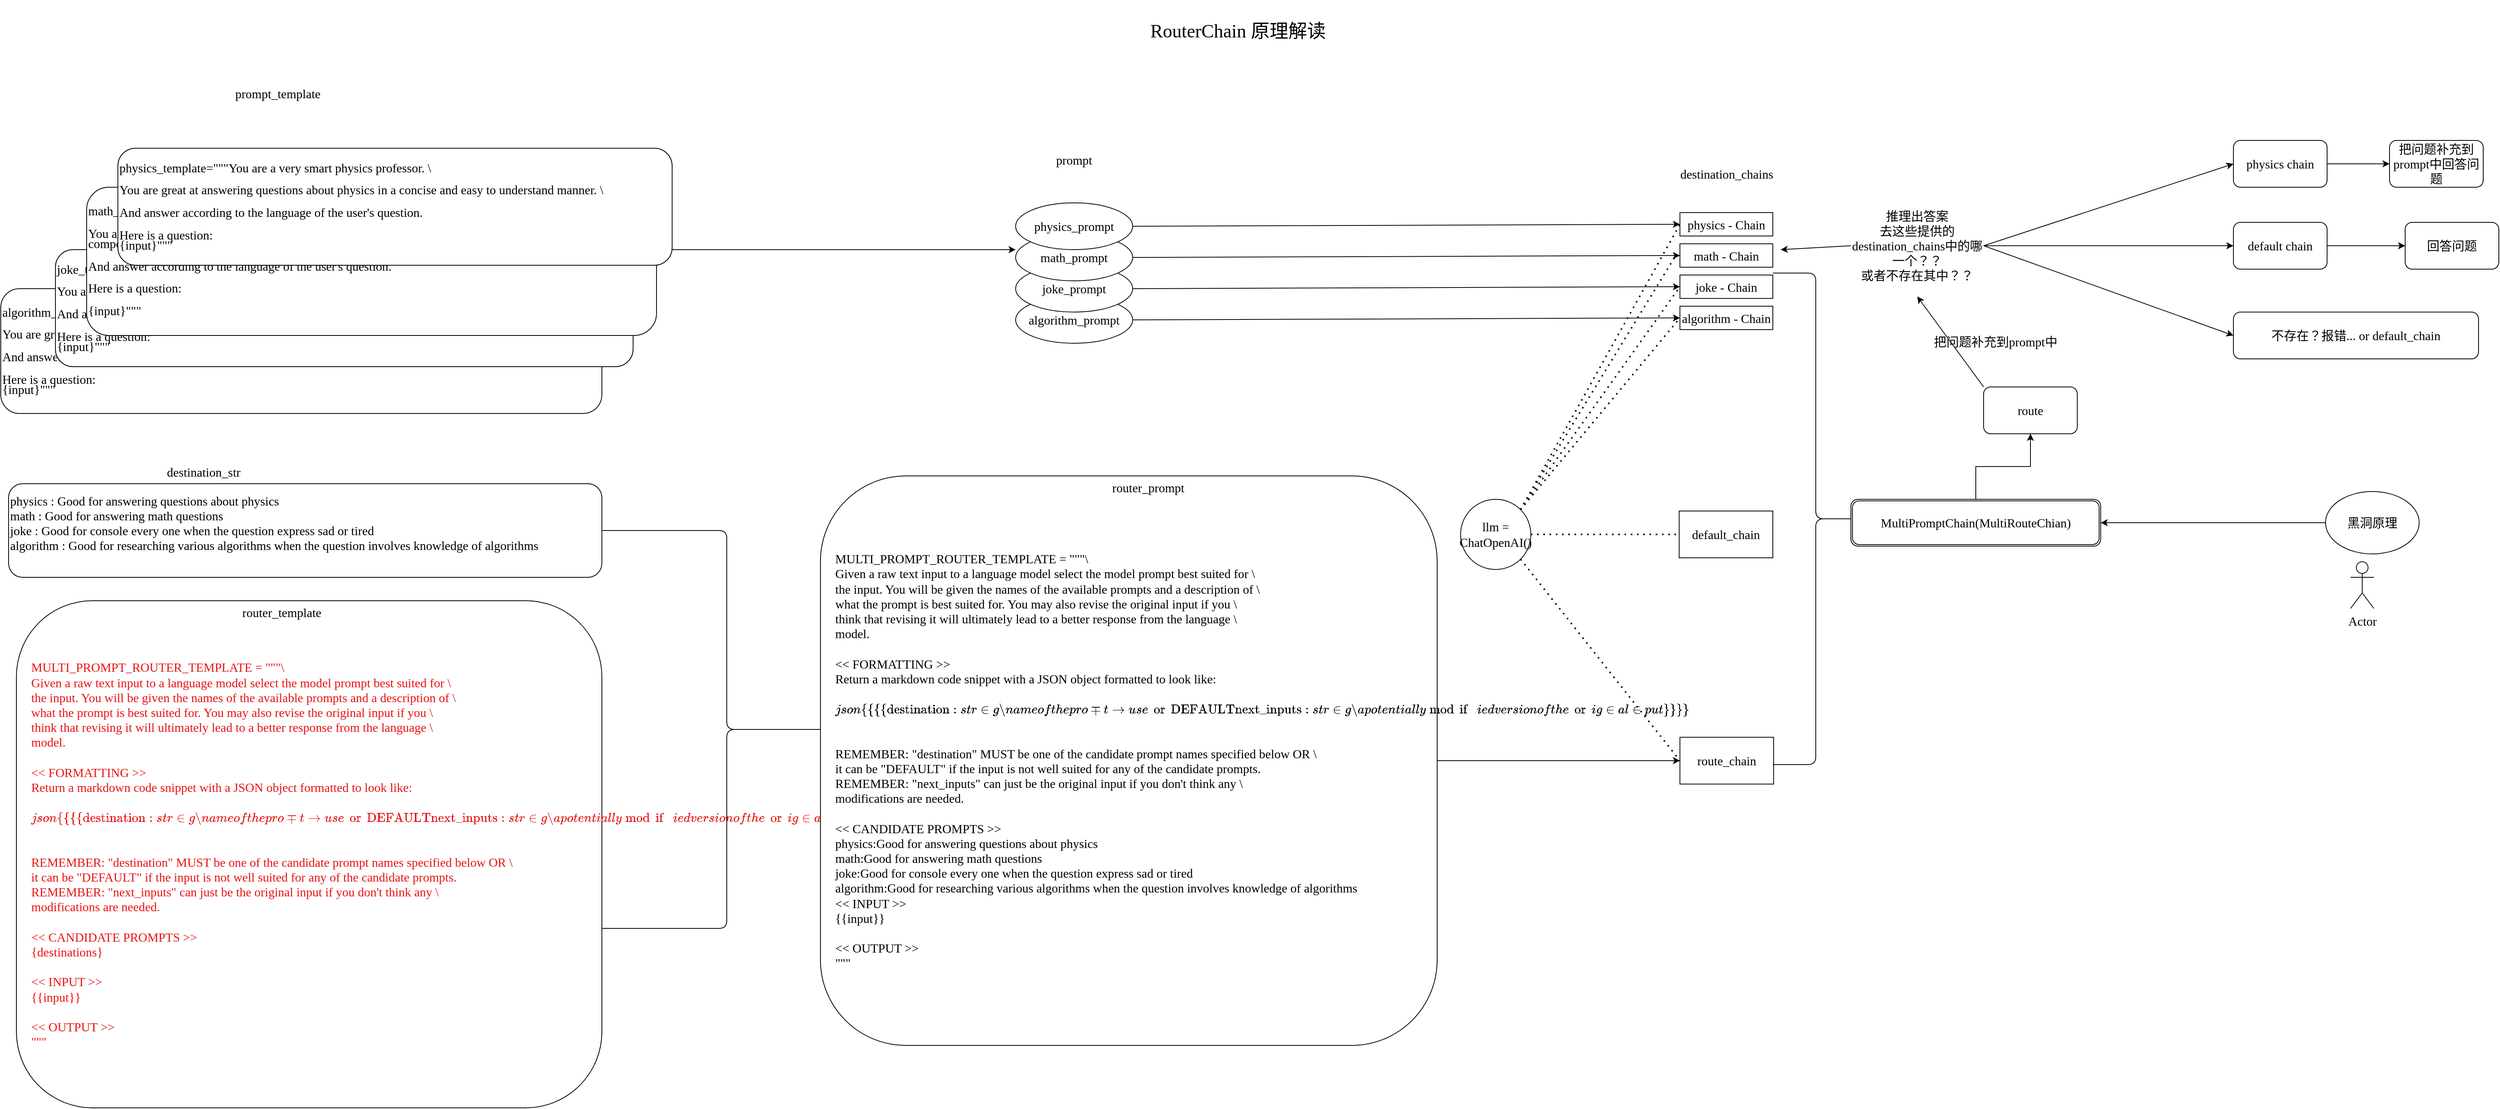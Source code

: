 <mxfile version="21.6.2" type="device">
  <diagram name="第 1 页" id="bhc3LnNi0rVLm7wZ1ieQ">
    <mxGraphModel dx="5751" dy="3215" grid="1" gridSize="10" guides="1" tooltips="1" connect="1" arrows="1" fold="1" page="1" pageScale="1" pageWidth="827" pageHeight="1169" math="0" shadow="0">
      <root>
        <mxCell id="0" />
        <mxCell id="1" parent="0" />
        <mxCell id="Pgr-iC8UX_FUbl4EFKn4-109" value="" style="group" parent="1" vertex="1" connectable="0">
          <mxGeometry x="-1030" y="-1140" width="3200" height="1420" as="geometry" />
        </mxCell>
        <mxCell id="Pgr-iC8UX_FUbl4EFKn4-2" value="&lt;font style=&quot;font-size: 24px;&quot;&gt;RouterChain 原理解读&lt;/font&gt;" style="text;html=1;strokeColor=none;fillColor=none;align=center;verticalAlign=middle;whiteSpace=wrap;rounded=0;fontSize=16;fontFamily=Times New Roman;" parent="Pgr-iC8UX_FUbl4EFKn4-109" vertex="1">
          <mxGeometry x="1460" width="250" height="80" as="geometry" />
        </mxCell>
        <mxCell id="Pgr-iC8UX_FUbl4EFKn4-41" value="MULTI_PROMPT_ROUTER_TEMPLATE = &quot;&quot;&quot;\&#xa;Given a raw text input to a language model select the model prompt best suited for \&#xa;the input. You will be given the names of the available prompts and a description of \&#xa;what the prompt is best suited for. You may also revise the original input if you \&#xa;think that revising it will ultimately lead to a better response from the language \&#xa;model.&#xa;&#xa;&lt;&lt; FORMATTING &gt;&gt;&#xa;Return a markdown code snippet with a JSON object formatted to look like:&#xa;```json&#xa;{{{{&#xa;&quot;destination&quot;: string \\ name of the prompt to use or &quot;DEFAULT&quot;&#xa;&quot;next_inputs&quot;: string \\ a potentially modified version of the original input&#xa;}}}}&#xa;```&#xa;&#xa;REMEMBER: &quot;destination&quot; MUST be one of the candidate prompt names specified below OR \&#xa;it can be &quot;DEFAULT&quot; if the input is not well suited for any of the candidate prompts.&#xa;REMEMBER: &quot;next_inputs&quot; can just be the original input if you don&#39;t think any \&#xa;modifications are needed.&#xa;&#xa;&lt;&lt; CANDIDATE PROMPTS &gt;&gt;&#xa;{destinations}&#xa;&#xa;&lt;&lt; INPUT &gt;&gt;&#xa;{{input}}&#xa;&#xa;&lt;&lt; OUTPUT &gt;&gt;&#xa;&quot;&quot;&quot;&#xa;" style="rounded=1;whiteSpace=wrap;hachureGap=4;fontFamily=Times New Roman;fontSize=16;align=left;fontColor=#e71313;spacingLeft=17;spacingTop=10;spacingBottom=-10;" parent="Pgr-iC8UX_FUbl4EFKn4-109" vertex="1">
          <mxGeometry x="20" y="770" width="750" height="650" as="geometry" />
        </mxCell>
        <mxCell id="Pgr-iC8UX_FUbl4EFKn4-42" value="router_template" style="text;html=1;strokeColor=none;fillColor=none;align=center;verticalAlign=middle;whiteSpace=wrap;rounded=0;fontSize=16;fontFamily=Times New Roman;" parent="Pgr-iC8UX_FUbl4EFKn4-109" vertex="1">
          <mxGeometry x="330" y="770" width="60" height="30" as="geometry" />
        </mxCell>
        <mxCell id="Pgr-iC8UX_FUbl4EFKn4-44" value="&lt;div style=&quot;font-size: 16px;&quot;&gt;&lt;span style=&quot;background-color: initial; font-size: 16px;&quot;&gt;physics : Good for answering questions about physics&lt;/span&gt;&lt;/div&gt;&lt;font style=&quot;font-size: 16px;&quot;&gt;&lt;div style=&quot;font-size: 16px;&quot;&gt;math : Good for answering math questions&lt;/div&gt;&lt;div style=&quot;font-size: 16px;&quot;&gt;joke : Good for console every one when the question express sad or tired&lt;/div&gt;&lt;div style=&quot;font-size: 16px;&quot;&gt;algorithm : Good for researching various algorithms when the question involves knowledge of algorithms&lt;/div&gt;&lt;br style=&quot;font-size: 16px;&quot;&gt;&lt;/font&gt;" style="rounded=1;whiteSpace=wrap;html=1;hachureGap=4;fontFamily=Times New Roman;fontSize=16;align=left;" parent="Pgr-iC8UX_FUbl4EFKn4-109" vertex="1">
          <mxGeometry x="10" y="620" width="760" height="120" as="geometry" />
        </mxCell>
        <mxCell id="Pgr-iC8UX_FUbl4EFKn4-45" value="" style="shape=curlyBracket;whiteSpace=wrap;html=1;rounded=1;flipH=1;labelPosition=right;verticalLabelPosition=middle;align=left;verticalAlign=middle;hachureGap=4;strokeColor=default;fontFamily=Times New Roman;fontSize=16;fontColor=default;fillColor=default;" parent="Pgr-iC8UX_FUbl4EFKn4-109" vertex="1">
          <mxGeometry x="770" y="680" width="320" height="510" as="geometry" />
        </mxCell>
        <mxCell id="Pgr-iC8UX_FUbl4EFKn4-47" value="MULTI_PROMPT_ROUTER_TEMPLATE = &quot;&quot;&quot;\&#xa;Given a raw text input to a language model select the model prompt best suited for \&#xa;the input. You will be given the names of the available prompts and a description of \&#xa;what the prompt is best suited for. You may also revise the original input if you \&#xa;think that revising it will ultimately lead to a better response from the language \&#xa;model.&#xa;&#xa;&lt;&lt; FORMATTING &gt;&gt;&#xa;Return a markdown code snippet with a JSON object formatted to look like:&#xa;```json&#xa;{{{{&#xa;&quot;destination&quot;: string \\ name of the prompt to use or &quot;DEFAULT&quot;&#xa;&quot;next_inputs&quot;: string \\ a potentially modified version of the original input&#xa;}}}}&#xa;```&#xa;&#xa;REMEMBER: &quot;destination&quot; MUST be one of the candidate prompt names specified below OR \&#xa;it can be &quot;DEFAULT&quot; if the input is not well suited for any of the candidate prompts.&#xa;REMEMBER: &quot;next_inputs&quot; can just be the original input if you don&#39;t think any \&#xa;modifications are needed.&#xa;&#xa;&lt;&lt; CANDIDATE PROMPTS &gt;&gt;&#xa;physics:Good for answering questions about physics&#xa;math:Good for answering math questions&#xa;joke:Good for console every one when the question express sad or tired&#xa;algorithm:Good for researching various algorithms when the question involves knowledge of algorithms&#xa;&lt;&lt; INPUT &gt;&gt;&#xa;{{input}}&#xa;&#xa;&lt;&lt; OUTPUT &gt;&gt;&#xa;&quot;&quot;&quot;&#xa;" style="rounded=1;whiteSpace=wrap;hachureGap=4;fontFamily=Times New Roman;fontSize=16;align=left;fontColor=default;spacingLeft=17;spacingTop=10;spacingBottom=-10;" parent="Pgr-iC8UX_FUbl4EFKn4-109" vertex="1">
          <mxGeometry x="1050" y="610" width="790" height="730" as="geometry" />
        </mxCell>
        <mxCell id="Pgr-iC8UX_FUbl4EFKn4-48" value="router_prompt" style="text;html=1;strokeColor=none;fillColor=none;align=center;verticalAlign=middle;whiteSpace=wrap;rounded=0;fontSize=16;fontFamily=Times New Roman;" parent="Pgr-iC8UX_FUbl4EFKn4-109" vertex="1">
          <mxGeometry x="1440" y="610" width="60" height="30" as="geometry" />
        </mxCell>
        <mxCell id="Pgr-iC8UX_FUbl4EFKn4-50" value="llm = ChatOpenAI()" style="ellipse;whiteSpace=wrap;html=1;aspect=fixed;rounded=1;hachureGap=4;strokeColor=default;fontFamily=Times New Roman;fontSize=16;fontColor=default;fillColor=default;" parent="Pgr-iC8UX_FUbl4EFKn4-109" vertex="1">
          <mxGeometry x="1870" y="640" width="90" height="90" as="geometry" />
        </mxCell>
        <mxCell id="Pgr-iC8UX_FUbl4EFKn4-55" value="" style="group;fontFamily=Times New Roman;fontSize=16;" parent="Pgr-iC8UX_FUbl4EFKn4-109" vertex="1" connectable="0">
          <mxGeometry y="100" width="860" height="430" as="geometry" />
        </mxCell>
        <mxCell id="Pgr-iC8UX_FUbl4EFKn4-7" value="&lt;font style=&quot;font-size: 16px;&quot;&gt;prompt_template&lt;/font&gt;" style="text;html=1;strokeColor=none;fillColor=none;align=center;verticalAlign=middle;whiteSpace=wrap;rounded=0;fontSize=16;fontFamily=Times New Roman;" parent="Pgr-iC8UX_FUbl4EFKn4-55" vertex="1">
          <mxGeometry x="330" width="50" height="40" as="geometry" />
        </mxCell>
        <mxCell id="Pgr-iC8UX_FUbl4EFKn4-12" value="&lt;p style=&quot;line-height: 80%; font-size: 16px;&quot;&gt;&lt;font style=&quot;font-size: 16px;&quot;&gt;algorithm_template=&quot;&quot;&quot;You are a very smart physics professor. \&lt;/font&gt;&lt;/p&gt;&lt;p style=&quot;line-height: 80%; font-size: 16px;&quot;&gt;&lt;font style=&quot;font-size: 16px;&quot;&gt;You are great at answering questions about physics in a concise and easy to understand manner. \&lt;/font&gt;&lt;/p&gt;&lt;p style=&quot;line-height: 80%; font-size: 16px;&quot;&gt;&lt;font style=&quot;font-size: 16px;&quot;&gt;And answer according to the language of the user&#39;s question.&lt;/font&gt;&lt;/p&gt;&lt;p style=&quot;line-height: 80%; font-size: 16px;&quot;&gt;&lt;span style=&quot;font-size: 16px; background-color: initial;&quot;&gt;Here is a question:&lt;br style=&quot;font-size: 16px;&quot;&gt;&lt;/span&gt;&lt;span style=&quot;background-color: initial; font-size: 16px;&quot;&gt;{input}&quot;&quot;&quot;&lt;/span&gt;&lt;/p&gt;" style="rounded=1;whiteSpace=wrap;html=1;hachureGap=4;fontFamily=Times New Roman;fontSize=16;align=left;" parent="Pgr-iC8UX_FUbl4EFKn4-55" vertex="1">
          <mxGeometry y="270" width="770" height="160" as="geometry" />
        </mxCell>
        <mxCell id="Pgr-iC8UX_FUbl4EFKn4-11" value="&lt;p style=&quot;line-height: 80%; font-size: 16px;&quot;&gt;&lt;font style=&quot;font-size: 16px;&quot;&gt;joke_template=&quot;&quot;&quot;You are a very smart physics professor. \&lt;/font&gt;&lt;/p&gt;&lt;p style=&quot;line-height: 80%; font-size: 16px;&quot;&gt;&lt;font style=&quot;font-size: 16px;&quot;&gt;You are great at answering questions about physics in a concise and easy to understand manner. \&lt;/font&gt;&lt;/p&gt;&lt;p style=&quot;line-height: 80%; font-size: 16px;&quot;&gt;&lt;font style=&quot;font-size: 16px;&quot;&gt;And answer according to the language of the user&#39;s question.&lt;/font&gt;&lt;/p&gt;&lt;p style=&quot;line-height: 80%; font-size: 16px;&quot;&gt;&lt;span style=&quot;font-size: 16px; background-color: initial;&quot;&gt;Here is a question:&lt;br style=&quot;font-size: 16px;&quot;&gt;&lt;/span&gt;&lt;span style=&quot;background-color: initial; font-size: 16px;&quot;&gt;{input}&quot;&quot;&quot;&lt;/span&gt;&lt;/p&gt;" style="rounded=1;whiteSpace=wrap;html=1;hachureGap=4;fontFamily=Times New Roman;fontSize=16;align=left;" parent="Pgr-iC8UX_FUbl4EFKn4-55" vertex="1">
          <mxGeometry x="70" y="220" width="740" height="150" as="geometry" />
        </mxCell>
        <mxCell id="Pgr-iC8UX_FUbl4EFKn4-10" value="&lt;p style=&quot;line-height: 80%; font-size: 16px;&quot;&gt;&lt;font style=&quot;font-size: 16px;&quot;&gt;&lt;font style=&quot;font-size: 16px;&quot;&gt;math_template=&quot;&quot;&quot;&lt;/font&gt;You are a very good mathematician. You are great at answering math questions.&lt;span style=&quot;background-color: initial; font-size: 16px;&quot;&gt;&amp;nbsp;\&lt;br style=&quot;font-size: 16px;&quot;&gt;&lt;/span&gt;&lt;/font&gt;&lt;/p&gt;&lt;p style=&quot;line-height: 80%; font-size: 16px;&quot;&gt;&lt;font style=&quot;font-size: 16px;&quot;&gt;&lt;span style=&quot;background-color: initial; font-size: 16px;&quot;&gt;You are so good because you are able to break down hard problems into their component parts, &lt;/span&gt;&lt;/font&gt;&lt;span style=&quot;background-color: initial; font-size: 16px;&quot;&gt;answer the component parts, and then put then together to answer the broader question. \&lt;/span&gt;&lt;/p&gt;&lt;p style=&quot;line-height: 80%; font-size: 16px;&quot;&gt;&lt;font style=&quot;font-size: 16px;&quot;&gt;&lt;span style=&quot;background-color: initial; font-size: 16px;&quot;&gt;And answer according to the language of the user&#39;s question.&lt;/span&gt;&lt;span style=&quot;background-color: initial; font-size: 16px;&quot;&gt;&lt;br style=&quot;font-size: 16px;&quot;&gt;&lt;/span&gt;&lt;/font&gt;&lt;/p&gt;&lt;p style=&quot;line-height: 80%; font-size: 16px;&quot;&gt;&lt;font style=&quot;font-size: 16px;&quot;&gt;&lt;span style=&quot;background-color: initial; font-size: 16px;&quot;&gt;Here is a question:&lt;/span&gt;&lt;/font&gt;&lt;/p&gt;&lt;p style=&quot;line-height: 80%; font-size: 16px;&quot;&gt;&lt;font style=&quot;font-size: 16px;&quot;&gt;&lt;span style=&quot;background-color: initial; font-size: 16px;&quot;&gt;{input}&quot;&quot;&quot;&lt;/span&gt;&lt;/font&gt;&lt;/p&gt;" style="rounded=1;whiteSpace=wrap;html=1;hachureGap=4;fontFamily=Times New Roman;fontSize=16;align=left;" parent="Pgr-iC8UX_FUbl4EFKn4-55" vertex="1">
          <mxGeometry x="110" y="140" width="730" height="190" as="geometry" />
        </mxCell>
        <mxCell id="Pgr-iC8UX_FUbl4EFKn4-3" value="&lt;p style=&quot;line-height: 80%; font-size: 16px;&quot;&gt;&lt;font style=&quot;font-size: 16px;&quot;&gt;physics_template=&quot;&quot;&quot;You are a very smart physics professor. \&lt;/font&gt;&lt;/p&gt;&lt;p style=&quot;line-height: 80%; font-size: 16px;&quot;&gt;&lt;font style=&quot;font-size: 16px;&quot;&gt;You are great at answering questions about physics in a concise and easy to understand manner. \&lt;/font&gt;&lt;/p&gt;&lt;p style=&quot;line-height: 80%; font-size: 16px;&quot;&gt;&lt;font style=&quot;font-size: 16px;&quot;&gt;And answer according to the language of the user&#39;s question.&lt;/font&gt;&lt;/p&gt;&lt;p style=&quot;line-height: 80%; font-size: 16px;&quot;&gt;&lt;font style=&quot;font-size: 16px;&quot;&gt;&lt;span style=&quot;font-size: 16px; background-color: initial;&quot;&gt;Here is a question:&lt;br style=&quot;font-size: 16px;&quot;&gt;&lt;/span&gt;&lt;span style=&quot;background-color: initial; font-size: 16px;&quot;&gt;{input}&quot;&quot;&quot;&lt;/span&gt;&lt;/font&gt;&lt;/p&gt;" style="rounded=1;whiteSpace=wrap;html=1;hachureGap=4;fontFamily=Times New Roman;fontSize=16;align=left;glass=0;" parent="Pgr-iC8UX_FUbl4EFKn4-55" vertex="1">
          <mxGeometry x="150" y="90" width="710" height="150" as="geometry" />
        </mxCell>
        <mxCell id="Pgr-iC8UX_FUbl4EFKn4-56" value="" style="endArrow=classic;html=1;rounded=0;fontFamily=Times New Roman;fontSize=16;fontColor=default;" parent="Pgr-iC8UX_FUbl4EFKn4-109" edge="1">
          <mxGeometry width="50" height="50" relative="1" as="geometry">
            <mxPoint x="860" y="320" as="sourcePoint" />
            <mxPoint x="1300" y="320" as="targetPoint" />
          </mxGeometry>
        </mxCell>
        <mxCell id="Pgr-iC8UX_FUbl4EFKn4-57" value="" style="group;fontFamily=Times New Roman;fontSize=16;" parent="Pgr-iC8UX_FUbl4EFKn4-109" vertex="1" connectable="0">
          <mxGeometry x="1300" y="190" width="150" height="250" as="geometry" />
        </mxCell>
        <mxCell id="Pgr-iC8UX_FUbl4EFKn4-22" value="prompt" style="text;html=1;strokeColor=none;fillColor=none;align=center;verticalAlign=middle;whiteSpace=wrap;rounded=0;fontSize=16;fontFamily=Times New Roman;container=0;" parent="Pgr-iC8UX_FUbl4EFKn4-57" vertex="1">
          <mxGeometry x="45" width="60" height="30" as="geometry" />
        </mxCell>
        <mxCell id="Pgr-iC8UX_FUbl4EFKn4-25" value="&lt;font style=&quot;font-size: 16px;&quot;&gt;algorithm_prompt&lt;/font&gt;" style="ellipse;whiteSpace=wrap;html=1;hachureGap=4;fontFamily=Times New Roman;fontSize=16;container=0;" parent="Pgr-iC8UX_FUbl4EFKn4-57" vertex="1">
          <mxGeometry y="190" width="150" height="60" as="geometry" />
        </mxCell>
        <mxCell id="Pgr-iC8UX_FUbl4EFKn4-24" value="&lt;font style=&quot;font-size: 16px;&quot;&gt;joke_prompt&lt;/font&gt;" style="ellipse;whiteSpace=wrap;html=1;hachureGap=4;fontFamily=Times New Roman;fontSize=16;container=0;" parent="Pgr-iC8UX_FUbl4EFKn4-57" vertex="1">
          <mxGeometry y="150" width="150" height="60" as="geometry" />
        </mxCell>
        <mxCell id="Pgr-iC8UX_FUbl4EFKn4-23" value="&lt;font style=&quot;font-size: 16px;&quot;&gt;math_prompt&lt;/font&gt;" style="ellipse;whiteSpace=wrap;html=1;hachureGap=4;fontFamily=Times New Roman;fontSize=16;container=0;" parent="Pgr-iC8UX_FUbl4EFKn4-57" vertex="1">
          <mxGeometry y="110" width="150" height="60" as="geometry" />
        </mxCell>
        <mxCell id="Pgr-iC8UX_FUbl4EFKn4-17" value="&lt;font style=&quot;font-size: 16px;&quot;&gt;physics_prompt&lt;/font&gt;" style="ellipse;whiteSpace=wrap;html=1;hachureGap=4;fontFamily=Times New Roman;fontSize=16;container=0;" parent="Pgr-iC8UX_FUbl4EFKn4-57" vertex="1">
          <mxGeometry y="70" width="150" height="60" as="geometry" />
        </mxCell>
        <mxCell id="Pgr-iC8UX_FUbl4EFKn4-58" value="" style="endArrow=classic;html=1;rounded=0;fontFamily=Times New Roman;fontSize=16;fontColor=default;exitX=1;exitY=0.5;exitDx=0;exitDy=0;entryX=0;entryY=0.5;entryDx=0;entryDy=0;" parent="Pgr-iC8UX_FUbl4EFKn4-109" source="Pgr-iC8UX_FUbl4EFKn4-17" target="Pgr-iC8UX_FUbl4EFKn4-29" edge="1">
          <mxGeometry width="50" height="50" relative="1" as="geometry">
            <mxPoint x="1520" y="320" as="sourcePoint" />
            <mxPoint x="1570" y="270" as="targetPoint" />
          </mxGeometry>
        </mxCell>
        <mxCell id="Pgr-iC8UX_FUbl4EFKn4-59" value="" style="endArrow=classic;html=1;rounded=0;fontFamily=Times New Roman;fontSize=16;fontColor=default;exitX=1;exitY=0.5;exitDx=0;exitDy=0;entryX=0;entryY=0.5;entryDx=0;entryDy=0;" parent="Pgr-iC8UX_FUbl4EFKn4-109" source="Pgr-iC8UX_FUbl4EFKn4-23" target="Pgr-iC8UX_FUbl4EFKn4-32" edge="1">
          <mxGeometry width="50" height="50" relative="1" as="geometry">
            <mxPoint x="1510" y="360" as="sourcePoint" />
            <mxPoint x="1560" y="310" as="targetPoint" />
          </mxGeometry>
        </mxCell>
        <mxCell id="Pgr-iC8UX_FUbl4EFKn4-60" value="" style="endArrow=classic;html=1;rounded=0;fontFamily=Times New Roman;fontSize=16;fontColor=default;exitX=1;exitY=0.5;exitDx=0;exitDy=0;entryX=0;entryY=0.5;entryDx=0;entryDy=0;" parent="Pgr-iC8UX_FUbl4EFKn4-109" source="Pgr-iC8UX_FUbl4EFKn4-24" target="Pgr-iC8UX_FUbl4EFKn4-33" edge="1">
          <mxGeometry width="50" height="50" relative="1" as="geometry">
            <mxPoint x="1510" y="420" as="sourcePoint" />
            <mxPoint x="1560" y="370" as="targetPoint" />
          </mxGeometry>
        </mxCell>
        <mxCell id="Pgr-iC8UX_FUbl4EFKn4-61" value="" style="endArrow=classic;html=1;rounded=0;fontFamily=Times New Roman;fontSize=16;fontColor=default;exitX=1;exitY=0.5;exitDx=0;exitDy=0;entryX=0;entryY=0.5;entryDx=0;entryDy=0;" parent="Pgr-iC8UX_FUbl4EFKn4-109" source="Pgr-iC8UX_FUbl4EFKn4-25" target="Pgr-iC8UX_FUbl4EFKn4-34" edge="1">
          <mxGeometry width="50" height="50" relative="1" as="geometry">
            <mxPoint x="1480" y="450" as="sourcePoint" />
            <mxPoint x="1530" y="400" as="targetPoint" />
          </mxGeometry>
        </mxCell>
        <mxCell id="Pgr-iC8UX_FUbl4EFKn4-62" value="" style="endArrow=none;dashed=1;html=1;dashPattern=1 3;strokeWidth=2;rounded=0;fontFamily=Times New Roman;fontSize=16;fontColor=default;entryX=0;entryY=0.5;entryDx=0;entryDy=0;exitX=1;exitY=0;exitDx=0;exitDy=0;" parent="Pgr-iC8UX_FUbl4EFKn4-109" source="Pgr-iC8UX_FUbl4EFKn4-50" target="Pgr-iC8UX_FUbl4EFKn4-29" edge="1">
          <mxGeometry width="50" height="50" relative="1" as="geometry">
            <mxPoint x="2010" y="480" as="sourcePoint" />
            <mxPoint x="2060" y="430" as="targetPoint" />
          </mxGeometry>
        </mxCell>
        <mxCell id="Pgr-iC8UX_FUbl4EFKn4-63" value="" style="endArrow=none;dashed=1;html=1;dashPattern=1 3;strokeWidth=2;rounded=0;fontFamily=Times New Roman;fontSize=16;fontColor=default;entryX=-0.05;entryY=0.533;entryDx=0;entryDy=0;entryPerimeter=0;exitX=1;exitY=0;exitDx=0;exitDy=0;" parent="Pgr-iC8UX_FUbl4EFKn4-109" source="Pgr-iC8UX_FUbl4EFKn4-50" target="Pgr-iC8UX_FUbl4EFKn4-32" edge="1">
          <mxGeometry width="50" height="50" relative="1" as="geometry">
            <mxPoint x="2000" y="490" as="sourcePoint" />
            <mxPoint x="2050" y="440" as="targetPoint" />
          </mxGeometry>
        </mxCell>
        <mxCell id="Pgr-iC8UX_FUbl4EFKn4-64" value="" style="endArrow=none;dashed=1;html=1;dashPattern=1 3;strokeWidth=2;rounded=0;fontFamily=Times New Roman;fontSize=16;fontColor=default;entryX=0;entryY=0.5;entryDx=0;entryDy=0;exitX=1;exitY=0;exitDx=0;exitDy=0;" parent="Pgr-iC8UX_FUbl4EFKn4-109" source="Pgr-iC8UX_FUbl4EFKn4-50" target="Pgr-iC8UX_FUbl4EFKn4-33" edge="1">
          <mxGeometry width="50" height="50" relative="1" as="geometry">
            <mxPoint x="2000" y="490" as="sourcePoint" />
            <mxPoint x="2050" y="440" as="targetPoint" />
          </mxGeometry>
        </mxCell>
        <mxCell id="Pgr-iC8UX_FUbl4EFKn4-65" value="" style="endArrow=none;dashed=1;html=1;dashPattern=1 3;strokeWidth=2;rounded=0;fontFamily=Times New Roman;fontSize=16;fontColor=default;exitX=1;exitY=0;exitDx=0;exitDy=0;entryX=0;entryY=0.5;entryDx=0;entryDy=0;" parent="Pgr-iC8UX_FUbl4EFKn4-109" source="Pgr-iC8UX_FUbl4EFKn4-50" target="Pgr-iC8UX_FUbl4EFKn4-34" edge="1">
          <mxGeometry width="50" height="50" relative="1" as="geometry">
            <mxPoint x="2020" y="520" as="sourcePoint" />
            <mxPoint x="2070" y="470" as="targetPoint" />
          </mxGeometry>
        </mxCell>
        <mxCell id="Pgr-iC8UX_FUbl4EFKn4-68" value="" style="endArrow=classic;html=1;rounded=0;fontFamily=Times New Roman;fontSize=16;fontColor=default;exitX=1;exitY=0.5;exitDx=0;exitDy=0;" parent="Pgr-iC8UX_FUbl4EFKn4-109" source="Pgr-iC8UX_FUbl4EFKn4-47" target="Pgr-iC8UX_FUbl4EFKn4-77" edge="1">
          <mxGeometry width="50" height="50" relative="1" as="geometry">
            <mxPoint x="1840" y="980" as="sourcePoint" />
            <mxPoint x="2151" y="975" as="targetPoint" />
          </mxGeometry>
        </mxCell>
        <mxCell id="Pgr-iC8UX_FUbl4EFKn4-69" value="" style="endArrow=none;dashed=1;html=1;dashPattern=1 3;strokeWidth=2;rounded=0;fontFamily=Times New Roman;fontSize=16;fontColor=default;entryX=0;entryY=0.5;entryDx=0;entryDy=0;exitX=1;exitY=1;exitDx=0;exitDy=0;" parent="Pgr-iC8UX_FUbl4EFKn4-109" source="Pgr-iC8UX_FUbl4EFKn4-50" target="Pgr-iC8UX_FUbl4EFKn4-77" edge="1">
          <mxGeometry width="50" height="50" relative="1" as="geometry">
            <mxPoint x="1950" y="720" as="sourcePoint" />
            <mxPoint x="2151" y="975" as="targetPoint" />
          </mxGeometry>
        </mxCell>
        <mxCell id="Pgr-iC8UX_FUbl4EFKn4-71" value="" style="endArrow=none;dashed=1;html=1;dashPattern=1 3;strokeWidth=2;rounded=0;fontFamily=Times New Roman;fontSize=16;fontColor=default;" parent="Pgr-iC8UX_FUbl4EFKn4-109" source="Pgr-iC8UX_FUbl4EFKn4-50" target="Pgr-iC8UX_FUbl4EFKn4-76" edge="1">
          <mxGeometry width="50" height="50" relative="1" as="geometry">
            <mxPoint x="1957" y="727" as="sourcePoint" />
            <mxPoint x="2150" y="685" as="targetPoint" />
          </mxGeometry>
        </mxCell>
        <mxCell id="Pgr-iC8UX_FUbl4EFKn4-74" value="" style="group;fontSize=16;" parent="Pgr-iC8UX_FUbl4EFKn4-109" vertex="1" connectable="0">
          <mxGeometry x="2151" y="207.5" width="119" height="215" as="geometry" />
        </mxCell>
        <mxCell id="Pgr-iC8UX_FUbl4EFKn4-29" value="physics - Chain" style="rounded=0;whiteSpace=wrap;html=1;hachureGap=4;fontFamily=Times New Roman;fontSize=16;" parent="Pgr-iC8UX_FUbl4EFKn4-74" vertex="1">
          <mxGeometry y="65" width="119" height="30" as="geometry" />
        </mxCell>
        <mxCell id="Pgr-iC8UX_FUbl4EFKn4-32" value="math - Chain" style="rounded=0;whiteSpace=wrap;html=1;hachureGap=4;fontFamily=Times New Roman;fontSize=16;" parent="Pgr-iC8UX_FUbl4EFKn4-74" vertex="1">
          <mxGeometry y="105" width="119" height="30" as="geometry" />
        </mxCell>
        <mxCell id="Pgr-iC8UX_FUbl4EFKn4-33" value="joke - Chain" style="rounded=0;whiteSpace=wrap;html=1;hachureGap=4;fontFamily=Times New Roman;fontSize=16;" parent="Pgr-iC8UX_FUbl4EFKn4-74" vertex="1">
          <mxGeometry y="145" width="119" height="30" as="geometry" />
        </mxCell>
        <mxCell id="Pgr-iC8UX_FUbl4EFKn4-34" value="algorithm - Chain" style="rounded=0;whiteSpace=wrap;html=1;hachureGap=4;fontFamily=Times New Roman;fontSize=16;" parent="Pgr-iC8UX_FUbl4EFKn4-74" vertex="1">
          <mxGeometry y="185" width="119" height="30" as="geometry" />
        </mxCell>
        <mxCell id="Pgr-iC8UX_FUbl4EFKn4-39" value="destination_chains" style="text;html=1;strokeColor=none;fillColor=none;align=center;verticalAlign=middle;whiteSpace=wrap;rounded=0;fontSize=16;fontFamily=Times New Roman;" parent="Pgr-iC8UX_FUbl4EFKn4-74" vertex="1">
          <mxGeometry x="29.5" width="60" height="30" as="geometry" />
        </mxCell>
        <mxCell id="Pgr-iC8UX_FUbl4EFKn4-75" value="destination_str" style="text;html=1;strokeColor=none;fillColor=none;align=center;verticalAlign=middle;whiteSpace=wrap;rounded=0;fontSize=16;fontFamily=Tahoma;fontColor=default;" parent="Pgr-iC8UX_FUbl4EFKn4-109" vertex="1">
          <mxGeometry x="230" y="590" width="60" height="30" as="geometry" />
        </mxCell>
        <mxCell id="Pgr-iC8UX_FUbl4EFKn4-76" value="&lt;font face=&quot;Times New Roman&quot; style=&quot;font-size: 16px;&quot;&gt;default_chain&lt;/font&gt;" style="rounded=0;whiteSpace=wrap;html=1;hachureGap=4;strokeColor=default;fontFamily=Tahoma;fontSize=16;fontColor=default;fillColor=default;" parent="Pgr-iC8UX_FUbl4EFKn4-109" vertex="1">
          <mxGeometry x="2150" y="655" width="120" height="60" as="geometry" />
        </mxCell>
        <mxCell id="Pgr-iC8UX_FUbl4EFKn4-77" value="&lt;font face=&quot;Times New Roman&quot; style=&quot;font-size: 16px;&quot;&gt;route_chain&lt;/font&gt;" style="rounded=0;whiteSpace=wrap;html=1;hachureGap=4;strokeColor=default;fontFamily=Tahoma;fontSize=16;fontColor=default;fillColor=default;" parent="Pgr-iC8UX_FUbl4EFKn4-109" vertex="1">
          <mxGeometry x="2151" y="945" width="120" height="60" as="geometry" />
        </mxCell>
        <mxCell id="Pgr-iC8UX_FUbl4EFKn4-80" value="" style="shape=curlyBracket;whiteSpace=wrap;html=1;rounded=1;flipH=1;labelPosition=right;verticalLabelPosition=middle;align=left;verticalAlign=middle;hachureGap=4;strokeColor=default;fontFamily=Tahoma;fontSize=16;fontColor=default;fillColor=default;" parent="Pgr-iC8UX_FUbl4EFKn4-109" vertex="1">
          <mxGeometry x="2270" y="350" width="110" height="630" as="geometry" />
        </mxCell>
        <mxCell id="Pgr-iC8UX_FUbl4EFKn4-81" value="MultiPromptChain(MultiRouteChian)" style="shape=ext;double=1;rounded=1;whiteSpace=wrap;html=1;hachureGap=4;strokeColor=default;fontFamily=Times New Roman;fontSize=16;fontColor=default;fillColor=default;" parent="Pgr-iC8UX_FUbl4EFKn4-109" vertex="1">
          <mxGeometry x="2370" y="640" width="320" height="60" as="geometry" />
        </mxCell>
        <mxCell id="Pgr-iC8UX_FUbl4EFKn4-83" value="route" style="whiteSpace=wrap;html=1;fontSize=16;fontFamily=Times New Roman;rounded=1;hachureGap=4;" parent="Pgr-iC8UX_FUbl4EFKn4-109" vertex="1">
          <mxGeometry x="2540" y="496" width="120" height="60" as="geometry" />
        </mxCell>
        <mxCell id="Pgr-iC8UX_FUbl4EFKn4-84" value="" style="edgeStyle=orthogonalEdgeStyle;rounded=0;orthogonalLoop=1;jettySize=auto;html=1;fontFamily=Tahoma;fontSize=16;fontColor=default;" parent="Pgr-iC8UX_FUbl4EFKn4-109" source="Pgr-iC8UX_FUbl4EFKn4-81" target="Pgr-iC8UX_FUbl4EFKn4-83" edge="1">
          <mxGeometry relative="1" as="geometry" />
        </mxCell>
        <mxCell id="Pgr-iC8UX_FUbl4EFKn4-85" value="推理出答案&lt;br&gt;去这些提供的destination_chains中的哪一个？？&lt;br style=&quot;font-size: 16px;&quot;&gt;或者不存在其中？？" style="text;html=1;strokeColor=none;fillColor=none;align=center;verticalAlign=middle;whiteSpace=wrap;rounded=0;fontSize=16;fontFamily=Tahoma;fontColor=default;" parent="Pgr-iC8UX_FUbl4EFKn4-109" vertex="1">
          <mxGeometry x="2370" y="250" width="170" height="130" as="geometry" />
        </mxCell>
        <mxCell id="Pgr-iC8UX_FUbl4EFKn4-86" value="" style="endArrow=classic;html=1;rounded=0;fontFamily=Tahoma;fontSize=16;fontColor=default;exitX=0;exitY=0;exitDx=0;exitDy=0;entryX=0.5;entryY=1;entryDx=0;entryDy=0;" parent="Pgr-iC8UX_FUbl4EFKn4-109" source="Pgr-iC8UX_FUbl4EFKn4-83" target="Pgr-iC8UX_FUbl4EFKn4-85" edge="1">
          <mxGeometry width="50" height="50" relative="1" as="geometry">
            <mxPoint x="2430" y="470" as="sourcePoint" />
            <mxPoint x="2480" y="420" as="targetPoint" />
          </mxGeometry>
        </mxCell>
        <mxCell id="Pgr-iC8UX_FUbl4EFKn4-87" value="Actor" style="shape=umlActor;verticalLabelPosition=bottom;verticalAlign=top;html=1;rounded=1;hachureGap=4;strokeColor=default;fontFamily=Tahoma;fontSize=16;fontColor=default;fillColor=default;" parent="Pgr-iC8UX_FUbl4EFKn4-109" vertex="1">
          <mxGeometry x="3010" y="720" width="30" height="60" as="geometry" />
        </mxCell>
        <mxCell id="Pgr-iC8UX_FUbl4EFKn4-92" value="" style="edgeStyle=orthogonalEdgeStyle;rounded=0;orthogonalLoop=1;jettySize=auto;html=1;fontFamily=Tahoma;fontSize=16;fontColor=default;entryX=1;entryY=0.5;entryDx=0;entryDy=0;" parent="Pgr-iC8UX_FUbl4EFKn4-109" source="Pgr-iC8UX_FUbl4EFKn4-90" target="Pgr-iC8UX_FUbl4EFKn4-81" edge="1">
          <mxGeometry relative="1" as="geometry">
            <mxPoint x="3010" y="680" as="targetPoint" />
          </mxGeometry>
        </mxCell>
        <mxCell id="Pgr-iC8UX_FUbl4EFKn4-90" value="黑洞原理" style="ellipse;whiteSpace=wrap;rounded=1;hachureGap=4;strokeColor=default;fontFamily=Tahoma;fontSize=16;fontColor=default;fillColor=default;labelBorderColor=none;html=1;" parent="Pgr-iC8UX_FUbl4EFKn4-109" vertex="1">
          <mxGeometry x="2978" y="630" width="120" height="80" as="geometry" />
        </mxCell>
        <mxCell id="Pgr-iC8UX_FUbl4EFKn4-93" value="把问题补充到prompt中" style="text;html=1;align=center;verticalAlign=middle;resizable=0;points=[];autosize=1;strokeColor=none;fillColor=none;fontSize=16;fontFamily=Tahoma;fontColor=default;" parent="Pgr-iC8UX_FUbl4EFKn4-109" vertex="1">
          <mxGeometry x="2460" y="422.5" width="190" height="30" as="geometry" />
        </mxCell>
        <mxCell id="Pgr-iC8UX_FUbl4EFKn4-94" value="physics chain" style="whiteSpace=wrap;html=1;rounded=1;hachureGap=4;strokeColor=default;fontFamily=Tahoma;fontSize=16;fontColor=default;fillColor=default;" parent="Pgr-iC8UX_FUbl4EFKn4-109" vertex="1">
          <mxGeometry x="2860" y="180" width="120" height="60" as="geometry" />
        </mxCell>
        <mxCell id="Pgr-iC8UX_FUbl4EFKn4-98" value="把问题补充到 prompt中回答问题" style="whiteSpace=wrap;html=1;fontSize=16;fontFamily=Tahoma;rounded=1;hachureGap=4;" parent="Pgr-iC8UX_FUbl4EFKn4-109" vertex="1">
          <mxGeometry x="3060" y="180" width="120" height="60" as="geometry" />
        </mxCell>
        <mxCell id="Pgr-iC8UX_FUbl4EFKn4-99" value="" style="edgeStyle=orthogonalEdgeStyle;rounded=0;orthogonalLoop=1;jettySize=auto;html=1;fontFamily=Tahoma;fontSize=16;fontColor=default;" parent="Pgr-iC8UX_FUbl4EFKn4-109" source="Pgr-iC8UX_FUbl4EFKn4-94" target="Pgr-iC8UX_FUbl4EFKn4-98" edge="1">
          <mxGeometry relative="1" as="geometry" />
        </mxCell>
        <mxCell id="Pgr-iC8UX_FUbl4EFKn4-101" value="default chain" style="whiteSpace=wrap;html=1;rounded=1;hachureGap=4;strokeColor=default;fontFamily=Tahoma;fontSize=16;fontColor=default;fillColor=default;" parent="Pgr-iC8UX_FUbl4EFKn4-109" vertex="1">
          <mxGeometry x="2860" y="285" width="120" height="60" as="geometry" />
        </mxCell>
        <mxCell id="Pgr-iC8UX_FUbl4EFKn4-100" style="edgeStyle=orthogonalEdgeStyle;rounded=0;orthogonalLoop=1;jettySize=auto;html=1;exitX=1;exitY=0.5;exitDx=0;exitDy=0;fontFamily=Tahoma;fontSize=16;fontColor=default;entryX=0;entryY=0.5;entryDx=0;entryDy=0;" parent="Pgr-iC8UX_FUbl4EFKn4-109" source="Pgr-iC8UX_FUbl4EFKn4-85" target="Pgr-iC8UX_FUbl4EFKn4-101" edge="1">
          <mxGeometry relative="1" as="geometry">
            <mxPoint x="2860" y="340" as="targetPoint" />
          </mxGeometry>
        </mxCell>
        <mxCell id="Pgr-iC8UX_FUbl4EFKn4-102" value="回答问题" style="whiteSpace=wrap;html=1;fontSize=16;fontFamily=Tahoma;rounded=1;hachureGap=4;" parent="Pgr-iC8UX_FUbl4EFKn4-109" vertex="1">
          <mxGeometry x="3080" y="285" width="120" height="60" as="geometry" />
        </mxCell>
        <mxCell id="Pgr-iC8UX_FUbl4EFKn4-104" value="不存在？报错... or default_chain" style="whiteSpace=wrap;html=1;rounded=1;hachureGap=4;strokeColor=default;fontFamily=Tahoma;fontSize=16;fontColor=default;fillColor=default;" parent="Pgr-iC8UX_FUbl4EFKn4-109" vertex="1">
          <mxGeometry x="2860" y="400" width="314" height="60" as="geometry" />
        </mxCell>
        <mxCell id="Pgr-iC8UX_FUbl4EFKn4-105" value="" style="endArrow=classic;html=1;rounded=0;fontFamily=Tahoma;fontSize=16;fontColor=default;entryX=0;entryY=0.5;entryDx=0;entryDy=0;exitX=1;exitY=0.5;exitDx=0;exitDy=0;" parent="Pgr-iC8UX_FUbl4EFKn4-109" source="Pgr-iC8UX_FUbl4EFKn4-85" target="Pgr-iC8UX_FUbl4EFKn4-104" edge="1">
          <mxGeometry width="50" height="50" relative="1" as="geometry">
            <mxPoint x="2650" y="410" as="sourcePoint" />
            <mxPoint x="2700" y="360" as="targetPoint" />
          </mxGeometry>
        </mxCell>
        <mxCell id="Pgr-iC8UX_FUbl4EFKn4-103" value="" style="edgeStyle=orthogonalEdgeStyle;rounded=0;orthogonalLoop=1;jettySize=auto;html=1;fontFamily=Tahoma;fontSize=16;fontColor=default;" parent="Pgr-iC8UX_FUbl4EFKn4-109" source="Pgr-iC8UX_FUbl4EFKn4-101" target="Pgr-iC8UX_FUbl4EFKn4-102" edge="1">
          <mxGeometry relative="1" as="geometry" />
        </mxCell>
        <mxCell id="Pgr-iC8UX_FUbl4EFKn4-106" value="" style="endArrow=classic;html=1;rounded=0;fontFamily=Tahoma;fontSize=14;fontColor=default;entryX=0;entryY=0.5;entryDx=0;entryDy=0;exitX=1;exitY=0.5;exitDx=0;exitDy=0;" parent="Pgr-iC8UX_FUbl4EFKn4-109" source="Pgr-iC8UX_FUbl4EFKn4-85" target="Pgr-iC8UX_FUbl4EFKn4-94" edge="1">
          <mxGeometry width="50" height="50" relative="1" as="geometry">
            <mxPoint x="2540" y="340" as="sourcePoint" />
            <mxPoint x="2590" y="290" as="targetPoint" />
          </mxGeometry>
        </mxCell>
        <mxCell id="Pgr-iC8UX_FUbl4EFKn4-107" value="" style="endArrow=classic;html=1;rounded=0;fontFamily=Tahoma;fontSize=14;fontColor=default;exitX=0;exitY=0.5;exitDx=0;exitDy=0;" parent="Pgr-iC8UX_FUbl4EFKn4-109" source="Pgr-iC8UX_FUbl4EFKn4-85" edge="1">
          <mxGeometry width="50" height="50" relative="1" as="geometry">
            <mxPoint x="2370" y="290" as="sourcePoint" />
            <mxPoint x="2280" y="320" as="targetPoint" />
          </mxGeometry>
        </mxCell>
      </root>
    </mxGraphModel>
  </diagram>
</mxfile>

